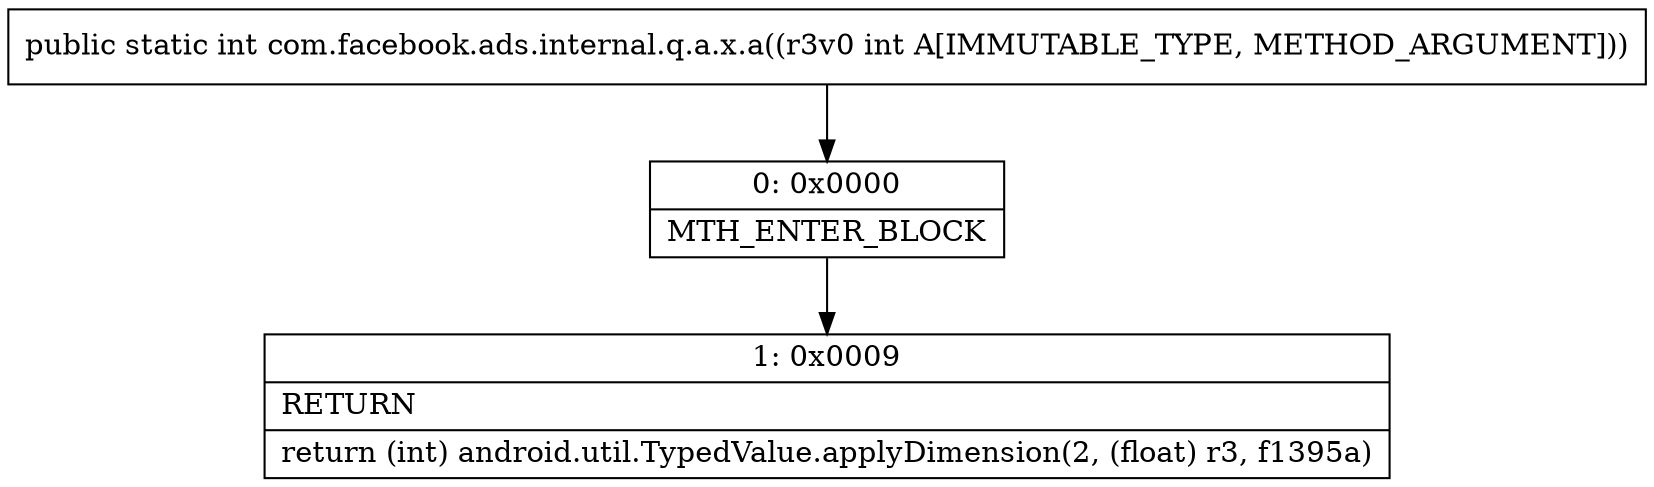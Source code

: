 digraph "CFG forcom.facebook.ads.internal.q.a.x.a(I)I" {
Node_0 [shape=record,label="{0\:\ 0x0000|MTH_ENTER_BLOCK\l}"];
Node_1 [shape=record,label="{1\:\ 0x0009|RETURN\l|return (int) android.util.TypedValue.applyDimension(2, (float) r3, f1395a)\l}"];
MethodNode[shape=record,label="{public static int com.facebook.ads.internal.q.a.x.a((r3v0 int A[IMMUTABLE_TYPE, METHOD_ARGUMENT])) }"];
MethodNode -> Node_0;
Node_0 -> Node_1;
}

